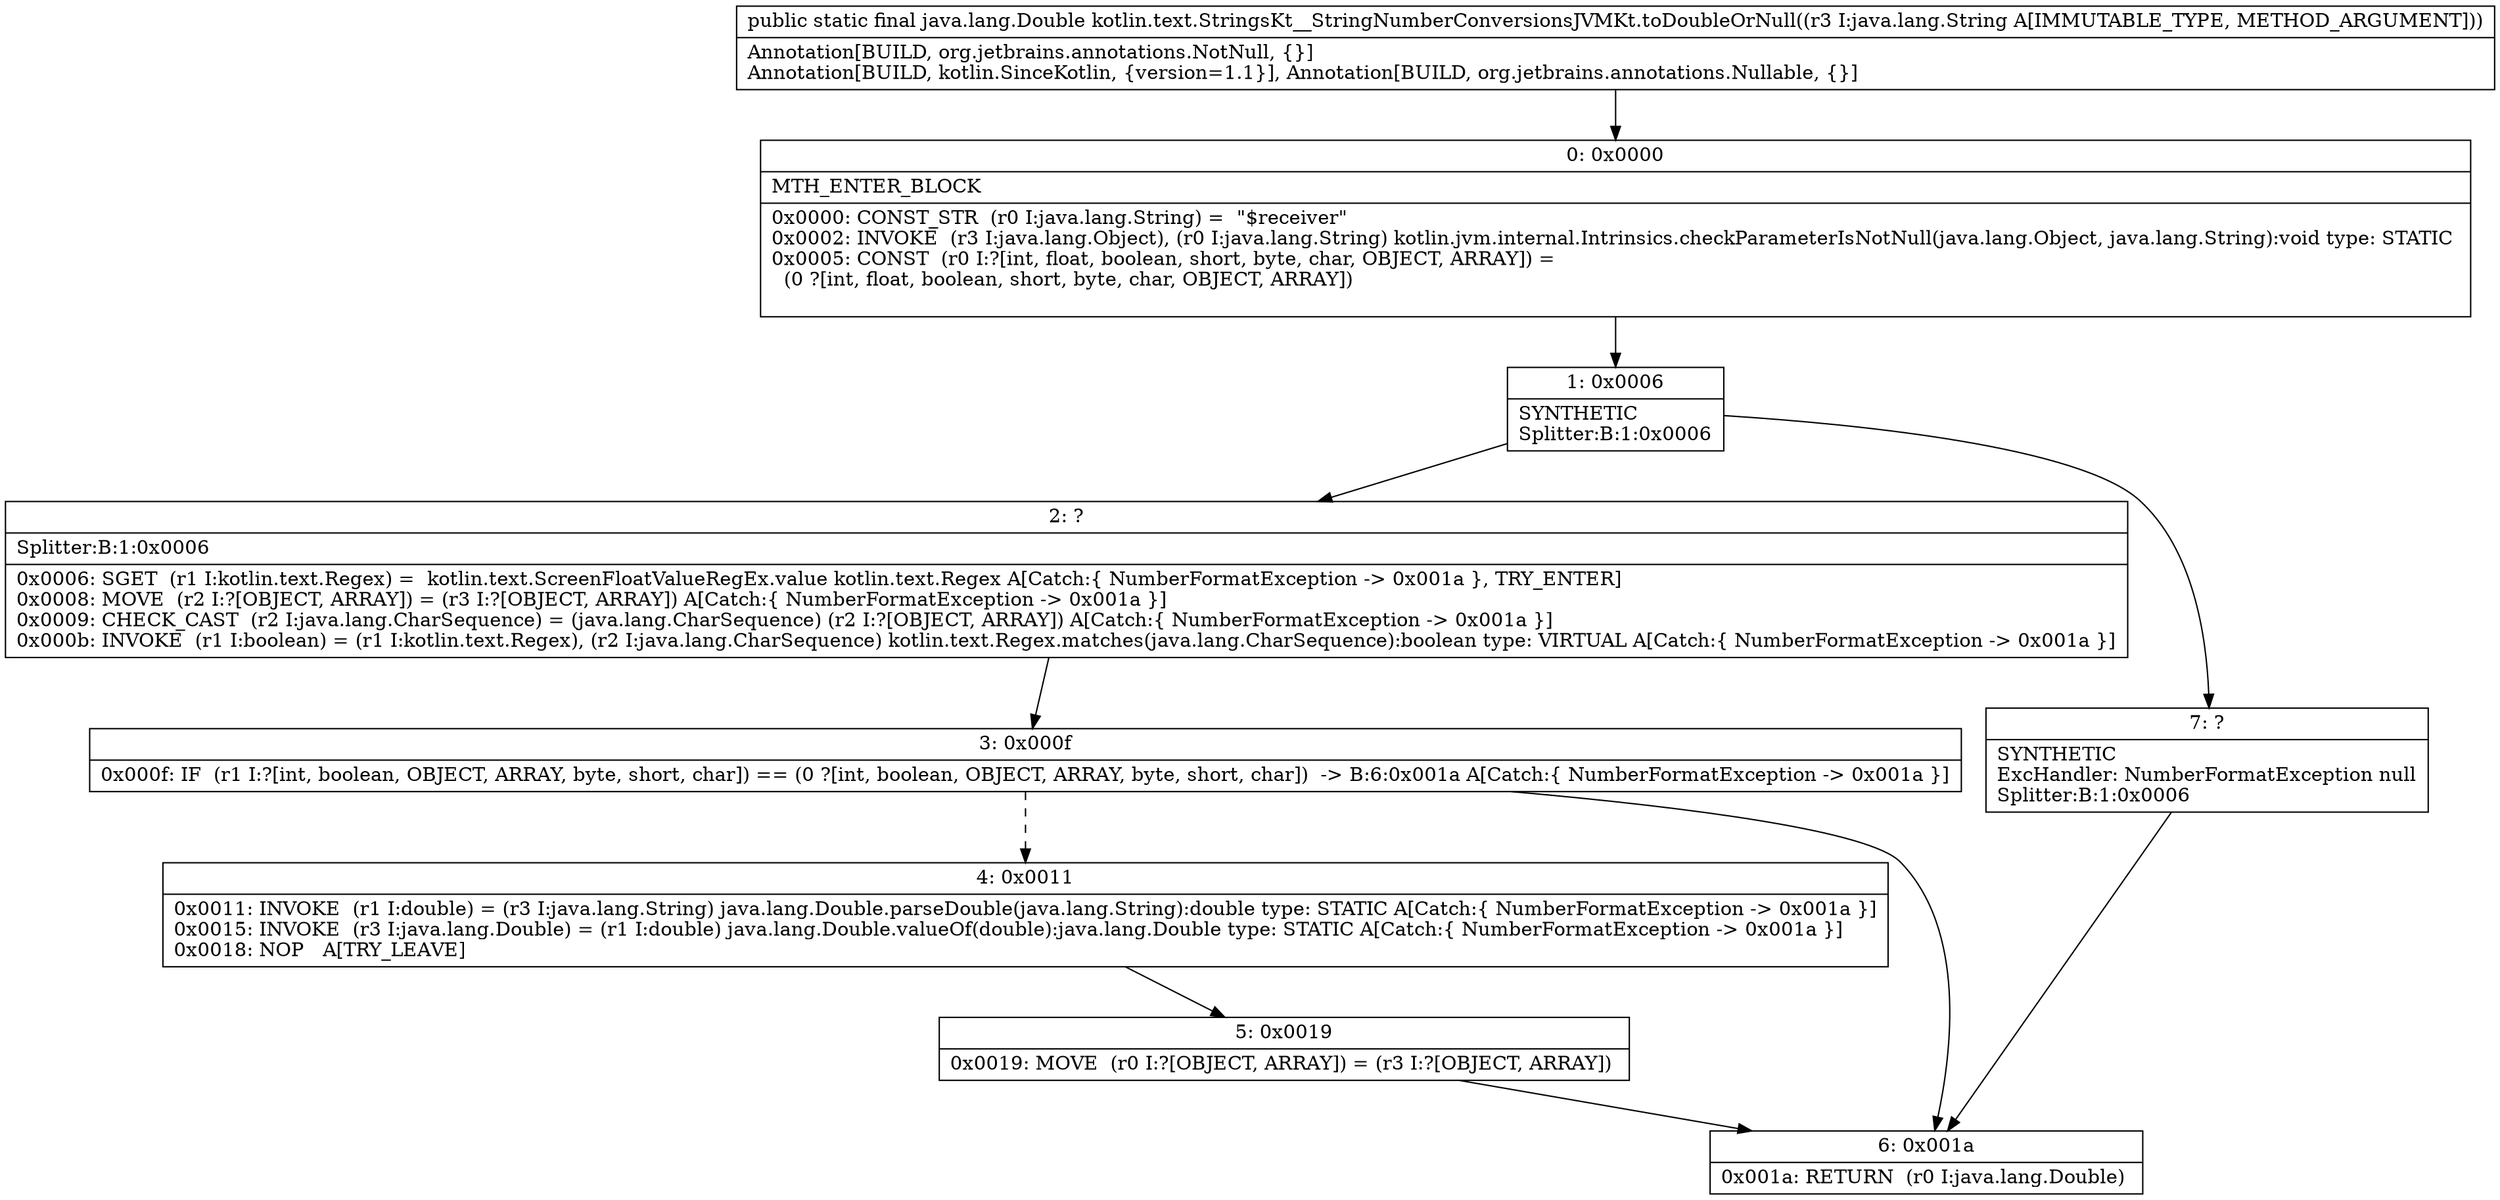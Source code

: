 digraph "CFG forkotlin.text.StringsKt__StringNumberConversionsJVMKt.toDoubleOrNull(Ljava\/lang\/String;)Ljava\/lang\/Double;" {
Node_0 [shape=record,label="{0\:\ 0x0000|MTH_ENTER_BLOCK\l|0x0000: CONST_STR  (r0 I:java.lang.String) =  \"$receiver\" \l0x0002: INVOKE  (r3 I:java.lang.Object), (r0 I:java.lang.String) kotlin.jvm.internal.Intrinsics.checkParameterIsNotNull(java.lang.Object, java.lang.String):void type: STATIC \l0x0005: CONST  (r0 I:?[int, float, boolean, short, byte, char, OBJECT, ARRAY]) = \l  (0 ?[int, float, boolean, short, byte, char, OBJECT, ARRAY])\l \l}"];
Node_1 [shape=record,label="{1\:\ 0x0006|SYNTHETIC\lSplitter:B:1:0x0006\l}"];
Node_2 [shape=record,label="{2\:\ ?|Splitter:B:1:0x0006\l|0x0006: SGET  (r1 I:kotlin.text.Regex) =  kotlin.text.ScreenFloatValueRegEx.value kotlin.text.Regex A[Catch:\{ NumberFormatException \-\> 0x001a \}, TRY_ENTER]\l0x0008: MOVE  (r2 I:?[OBJECT, ARRAY]) = (r3 I:?[OBJECT, ARRAY]) A[Catch:\{ NumberFormatException \-\> 0x001a \}]\l0x0009: CHECK_CAST  (r2 I:java.lang.CharSequence) = (java.lang.CharSequence) (r2 I:?[OBJECT, ARRAY]) A[Catch:\{ NumberFormatException \-\> 0x001a \}]\l0x000b: INVOKE  (r1 I:boolean) = (r1 I:kotlin.text.Regex), (r2 I:java.lang.CharSequence) kotlin.text.Regex.matches(java.lang.CharSequence):boolean type: VIRTUAL A[Catch:\{ NumberFormatException \-\> 0x001a \}]\l}"];
Node_3 [shape=record,label="{3\:\ 0x000f|0x000f: IF  (r1 I:?[int, boolean, OBJECT, ARRAY, byte, short, char]) == (0 ?[int, boolean, OBJECT, ARRAY, byte, short, char])  \-\> B:6:0x001a A[Catch:\{ NumberFormatException \-\> 0x001a \}]\l}"];
Node_4 [shape=record,label="{4\:\ 0x0011|0x0011: INVOKE  (r1 I:double) = (r3 I:java.lang.String) java.lang.Double.parseDouble(java.lang.String):double type: STATIC A[Catch:\{ NumberFormatException \-\> 0x001a \}]\l0x0015: INVOKE  (r3 I:java.lang.Double) = (r1 I:double) java.lang.Double.valueOf(double):java.lang.Double type: STATIC A[Catch:\{ NumberFormatException \-\> 0x001a \}]\l0x0018: NOP   A[TRY_LEAVE]\l}"];
Node_5 [shape=record,label="{5\:\ 0x0019|0x0019: MOVE  (r0 I:?[OBJECT, ARRAY]) = (r3 I:?[OBJECT, ARRAY]) \l}"];
Node_6 [shape=record,label="{6\:\ 0x001a|0x001a: RETURN  (r0 I:java.lang.Double) \l}"];
Node_7 [shape=record,label="{7\:\ ?|SYNTHETIC\lExcHandler: NumberFormatException null\lSplitter:B:1:0x0006\l}"];
MethodNode[shape=record,label="{public static final java.lang.Double kotlin.text.StringsKt__StringNumberConversionsJVMKt.toDoubleOrNull((r3 I:java.lang.String A[IMMUTABLE_TYPE, METHOD_ARGUMENT]))  | Annotation[BUILD, org.jetbrains.annotations.NotNull, \{\}]\lAnnotation[BUILD, kotlin.SinceKotlin, \{version=1.1\}], Annotation[BUILD, org.jetbrains.annotations.Nullable, \{\}]\l}"];
MethodNode -> Node_0;
Node_0 -> Node_1;
Node_1 -> Node_2;
Node_1 -> Node_7;
Node_2 -> Node_3;
Node_3 -> Node_4[style=dashed];
Node_3 -> Node_6;
Node_4 -> Node_5;
Node_5 -> Node_6;
Node_7 -> Node_6;
}

